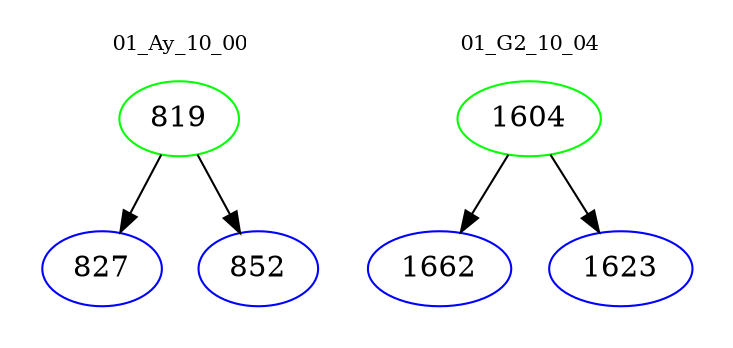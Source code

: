 digraph{
subgraph cluster_0 {
color = white
label = "01_Ay_10_00";
fontsize=10;
T0_819 [label="819", color="green"]
T0_819 -> T0_827 [color="black"]
T0_827 [label="827", color="blue"]
T0_819 -> T0_852 [color="black"]
T0_852 [label="852", color="blue"]
}
subgraph cluster_1 {
color = white
label = "01_G2_10_04";
fontsize=10;
T1_1604 [label="1604", color="green"]
T1_1604 -> T1_1662 [color="black"]
T1_1662 [label="1662", color="blue"]
T1_1604 -> T1_1623 [color="black"]
T1_1623 [label="1623", color="blue"]
}
}
